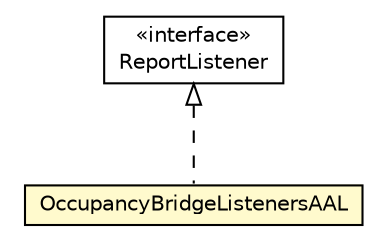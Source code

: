 #!/usr/local/bin/dot
#
# Class diagram 
# Generated by UMLGraph version R5_6-24-gf6e263 (http://www.umlgraph.org/)
#

digraph G {
	edge [fontname="Helvetica",fontsize=10,labelfontname="Helvetica",labelfontsize=10];
	node [fontname="Helvetica",fontsize=10,shape=plaintext];
	nodesep=0.25;
	ranksep=0.5;
	// org.universAAL.lddi.zigbee.commissioning.clusters.impl.OccupancyBridgeListenersAAL
	c6090341 [label=<<table title="org.universAAL.lddi.zigbee.commissioning.clusters.impl.OccupancyBridgeListenersAAL" border="0" cellborder="1" cellspacing="0" cellpadding="2" port="p" bgcolor="lemonChiffon" href="./OccupancyBridgeListenersAAL.html">
		<tr><td><table border="0" cellspacing="0" cellpadding="1">
<tr><td align="center" balign="center"> OccupancyBridgeListenersAAL </td></tr>
		</table></td></tr>
		</table>>, URL="./OccupancyBridgeListenersAAL.html", fontname="Helvetica", fontcolor="black", fontsize=10.0];
	//org.universAAL.lddi.zigbee.commissioning.clusters.impl.OccupancyBridgeListenersAAL implements it.cnr.isti.zigbee.zcl.library.api.core.ReportListener
	c6091320:p -> c6090341:p [dir=back,arrowtail=empty,style=dashed];
	// it.cnr.isti.zigbee.zcl.library.api.core.ReportListener
	c6091320 [label=<<table title="it.cnr.isti.zigbee.zcl.library.api.core.ReportListener" border="0" cellborder="1" cellspacing="0" cellpadding="2" port="p" href="http://java.sun.com/j2se/1.4.2/docs/api/it/cnr/isti/zigbee/zcl/library/api/core/ReportListener.html">
		<tr><td><table border="0" cellspacing="0" cellpadding="1">
<tr><td align="center" balign="center"> &#171;interface&#187; </td></tr>
<tr><td align="center" balign="center"> ReportListener </td></tr>
		</table></td></tr>
		</table>>, URL="http://java.sun.com/j2se/1.4.2/docs/api/it/cnr/isti/zigbee/zcl/library/api/core/ReportListener.html", fontname="Helvetica", fontcolor="black", fontsize=10.0];
}

